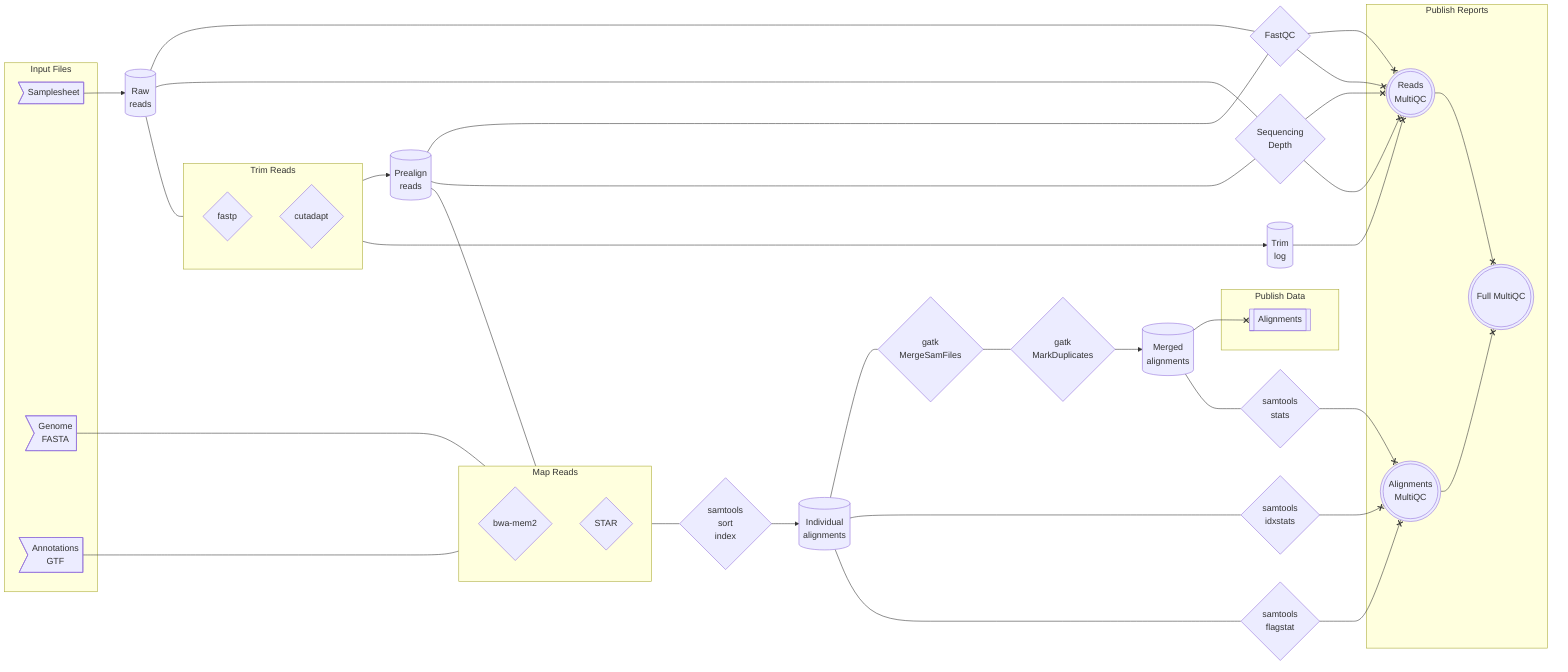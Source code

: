 flowchart LR
    %% list all the input files
    samplesheet>"Samplesheet"]
    genome_fasta>"
        Genome
        FASTA
    "]
    annotations_gtf>"
        Annotations
        GTF
    "]

    %% list all the internal Nextflow channels
    raw_reads[("
        Raw
        reads
    ")]
    prealign_reads[("
        Prealign
        reads
    ")]
    trim_log[("
        Trim
        log
    ")]
    individual_alignments[("
        Individual
        alignments
    ")]
    merged_alignments[("
        Merged
        alignments
    ")]

    %% list all the Nextflow processes
    fastp{"fastp"}
    cutadapt{"cutadapt"}
    fastqc{"FastQC"}
    seq_depth{"
        Sequencing
        Depth
    "}
    bwa_mem2{"bwa-mem2"}
    STAR{"STAR"}
    samtools_sort{"
        samtools
        sort
        index
    "}
    gatk_MergeSamFiles{"
        gatk
        MergeSamFiles
    "}
    gatk_MarkDuplicates{"
        gatk
        MarkDuplicates
    "}
    samtools_idxstats{"
        samtools
        idxstats
    "}
    samtools_flagstat{"
        samtools
        flagstat
    "}
    samtools_stats{"
        samtools
        stats
    "}

    %% list all subgraphs for Nextflow subworkflows/workflows with options
    subgraph inputs["Input Files"]
    samplesheet
    genome_fasta
    annotations_gtf
    end
    subgraph trim_reads["Trim Reads"]
    fastp
    cutadapt
    end
    subgraph map_reads["Map Reads"]
    bwa_mem2
    STAR
    end
    subgraph publish_reports["Publish Reports"]
    reads_mqc
    alignments_mqc
    full_mqc
    end
    subgraph publish_data["Publish Data"]
    alignments
    end

    %% list all the published reports files
    reads_mqc((("
        Reads
        MultiQC
    ")))
    alignments_mqc((("
        Alignments
        MultiQC
    ")))
    full_mqc((("
        Full MultiQC
    ")))

    %% list all the published data files
    alignments[["
        Alignments
    "]]

    %% reads processing workflow
    samplesheet --> raw_reads
    raw_reads --- trim_reads --> prealign_reads

    %% reads QC workflow
    raw_reads --- fastqc --x reads_mqc
    prealign_reads --- fastqc --x reads_mqc
    trim_reads --> trim_log --x reads_mqc
    raw_reads --- seq_depth --x reads_mqc
    prealign_reads --- seq_depth --x reads_mqc

    %% reads mapping workflow
    genome_fasta --- map_reads
    annotations_gtf --- map_reads
    prealign_reads --- map_reads

    %% alignments processing workflow
    map_reads --- samtools_sort --> individual_alignments
    individual_alignments --- gatk_MergeSamFiles --- gatk_MarkDuplicates --> merged_alignments
    merged_alignments --x alignments

    %% alignments QC workflow
    individual_alignments --- samtools_idxstats --x alignments_mqc
    individual_alignments --- samtools_flagstat --x alignments_mqc
    merged_alignments --- samtools_stats --x alignments_mqc

    %% Full MultiQC
    reads_mqc --x full_mqc
    alignments_mqc --x full_mqc